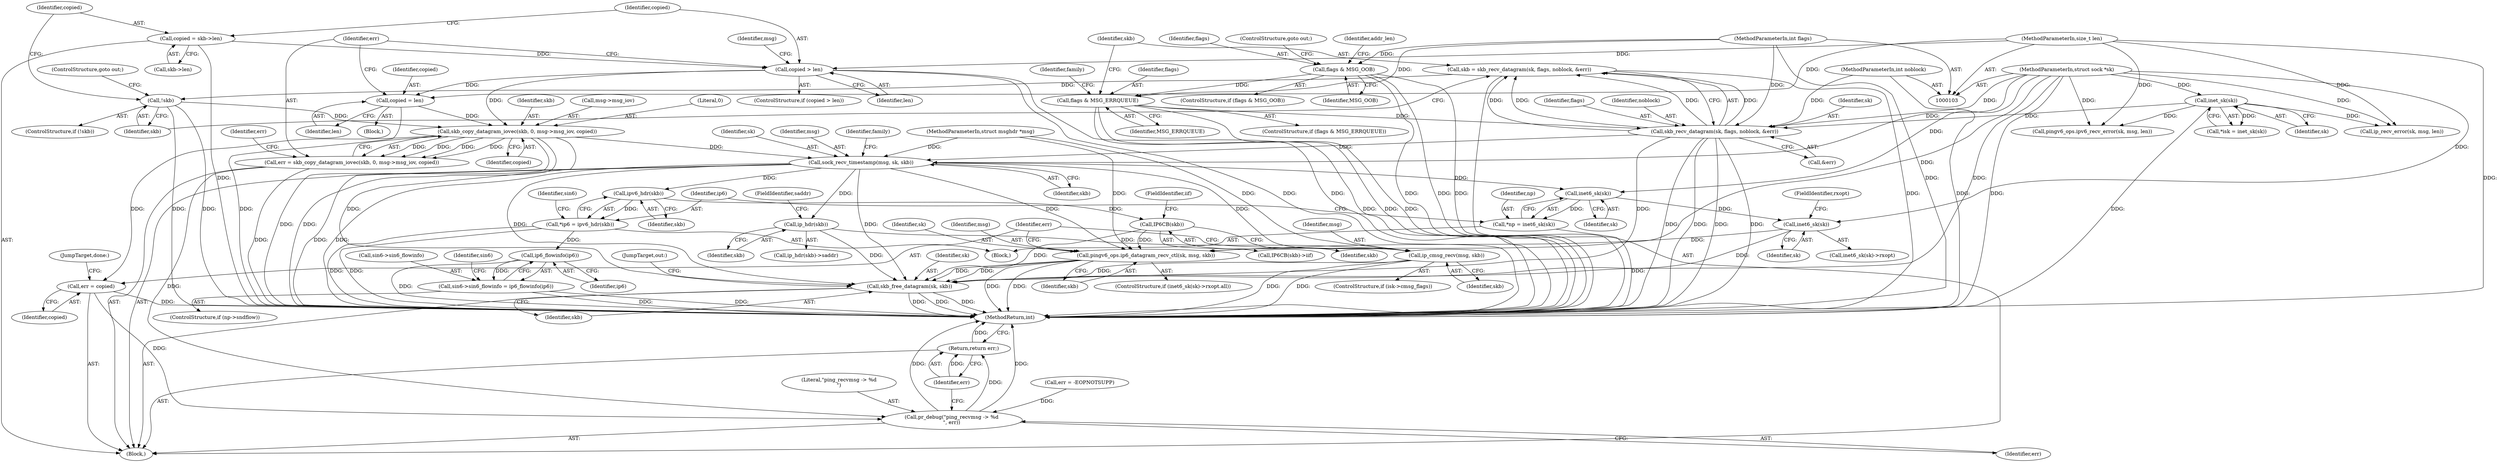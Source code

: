 digraph "0_linux_bceaa90240b6019ed73b49965eac7d167610be69_0@API" {
"1000227" [label="(Call,skb_copy_datagram_iovec(skb, 0, msg->msg_iov, copied))"];
"1000204" [label="(Call,!skb)"];
"1000195" [label="(Call,skb = skb_recv_datagram(sk, flags, noblock, &err))"];
"1000197" [label="(Call,skb_recv_datagram(sk, flags, noblock, &err))"];
"1000115" [label="(Call,inet_sk(sk))"];
"1000105" [label="(MethodParameterIn,struct sock *sk)"];
"1000170" [label="(Call,flags & MSG_ERRQUEUE)"];
"1000139" [label="(Call,flags & MSG_OOB)"];
"1000109" [label="(MethodParameterIn,int flags)"];
"1000108" [label="(MethodParameterIn,int noblock)"];
"1000222" [label="(Call,copied = len)"];
"1000213" [label="(Call,copied > len)"];
"1000207" [label="(Call,copied = skb->len)"];
"1000107" [label="(MethodParameterIn,size_t len)"];
"1000225" [label="(Call,err = skb_copy_datagram_iovec(skb, 0, msg->msg_iov, copied))"];
"1000379" [label="(Call,pr_debug(\"ping_recvmsg -> %d\n\", err))"];
"1000382" [label="(Return,return err;)"];
"1000237" [label="(Call,sock_recv_timestamp(msg, sk, skb))"];
"1000270" [label="(Call,ip_hdr(skb))"];
"1000286" [label="(Call,ip_cmsg_recv(msg, skb))"];
"1000375" [label="(Call,skb_free_datagram(sk, skb))"];
"1000298" [label="(Call,inet6_sk(sk))"];
"1000296" [label="(Call,*np = inet6_sk(sk))"];
"1000360" [label="(Call,inet6_sk(sk))"];
"1000364" [label="(Call,pingv6_ops.ip6_datagram_recv_ctl(sk, msg, skb))"];
"1000303" [label="(Call,ipv6_hdr(skb))"];
"1000301" [label="(Call,*ip6 = ipv6_hdr(skb))"];
"1000342" [label="(Call,ip6_flowinfo(ip6))"];
"1000338" [label="(Call,sin6->sin6_flowinfo = ip6_flowinfo(ip6))"];
"1000354" [label="(Call,IP6CB(skb))"];
"1000371" [label="(Call,err = copied)"];
"1000180" [label="(Call,ip_recv_error(sk, msg, len))"];
"1000141" [label="(Identifier,MSG_OOB)"];
"1000169" [label="(ControlStructure,if (flags & MSG_ERRQUEUE))"];
"1000362" [label="(FieldIdentifier,rxopt)"];
"1000191" [label="(Call,pingv6_ops.ipv6_recv_error(sk, msg, len))"];
"1000233" [label="(Identifier,copied)"];
"1000235" [label="(Identifier,err)"];
"1000140" [label="(Identifier,flags)"];
"1000134" [label="(Call,err = -EOPNOTSUPP)"];
"1000213" [label="(Call,copied > len)"];
"1000374" [label="(JumpTarget,done:)"];
"1000107" [label="(MethodParameterIn,size_t len)"];
"1000203" [label="(ControlStructure,if (!skb))"];
"1000382" [label="(Return,return err;)"];
"1000372" [label="(Identifier,err)"];
"1000212" [label="(ControlStructure,if (copied > len))"];
"1000197" [label="(Call,skb_recv_datagram(sk, flags, noblock, &err))"];
"1000209" [label="(Call,skb->len)"];
"1000269" [label="(Call,ip_hdr(skb)->saddr)"];
"1000361" [label="(Identifier,sk)"];
"1000376" [label="(Identifier,sk)"];
"1000357" [label="(ControlStructure,if (inet6_sk(sk)->rxopt.all))"];
"1000196" [label="(Identifier,skb)"];
"1000288" [label="(Identifier,skb)"];
"1000294" [label="(Block,)"];
"1000343" [label="(Identifier,ip6)"];
"1000214" [label="(Identifier,copied)"];
"1000296" [label="(Call,*np = inet6_sk(sk))"];
"1000208" [label="(Identifier,copied)"];
"1000270" [label="(Call,ip_hdr(skb))"];
"1000379" [label="(Call,pr_debug(\"ping_recvmsg -> %d\n\", err))"];
"1000334" [label="(ControlStructure,if (np->sndflow))"];
"1000298" [label="(Call,inet6_sk(sk))"];
"1000360" [label="(Call,inet6_sk(sk))"];
"1000206" [label="(ControlStructure,goto out;)"];
"1000364" [label="(Call,pingv6_ops.ip6_datagram_recv_ctl(sk, msg, skb))"];
"1000111" [label="(Block,)"];
"1000373" [label="(Identifier,copied)"];
"1000304" [label="(Identifier,skb)"];
"1000198" [label="(Identifier,sk)"];
"1000239" [label="(Identifier,sk)"];
"1000106" [label="(MethodParameterIn,struct msghdr *msg)"];
"1000381" [label="(Identifier,err)"];
"1000227" [label="(Call,skb_copy_datagram_iovec(skb, 0, msg->msg_iov, copied))"];
"1000172" [label="(Identifier,MSG_ERRQUEUE)"];
"1000109" [label="(MethodParameterIn,int flags)"];
"1000230" [label="(Call,msg->msg_iov)"];
"1000142" [label="(ControlStructure,goto out;)"];
"1000365" [label="(Identifier,sk)"];
"1000116" [label="(Identifier,sk)"];
"1000384" [label="(MethodReturn,int)"];
"1000303" [label="(Call,ipv6_hdr(skb))"];
"1000371" [label="(Call,err = copied)"];
"1000375" [label="(Call,skb_free_datagram(sk, skb))"];
"1000342" [label="(Call,ip6_flowinfo(ip6))"];
"1000144" [label="(Identifier,addr_len)"];
"1000380" [label="(Literal,\"ping_recvmsg -> %d\n\")"];
"1000282" [label="(ControlStructure,if (isk->cmsg_flags))"];
"1000377" [label="(Identifier,skb)"];
"1000346" [label="(Identifier,sin6)"];
"1000271" [label="(Identifier,skb)"];
"1000378" [label="(JumpTarget,out:)"];
"1000204" [label="(Call,!skb)"];
"1000287" [label="(Identifier,msg)"];
"1000229" [label="(Literal,0)"];
"1000223" [label="(Identifier,copied)"];
"1000195" [label="(Call,skb = skb_recv_datagram(sk, flags, noblock, &err))"];
"1000301" [label="(Call,*ip6 = ipv6_hdr(skb))"];
"1000339" [label="(Call,sin6->sin6_flowinfo)"];
"1000238" [label="(Identifier,msg)"];
"1000272" [label="(FieldIdentifier,saddr)"];
"1000113" [label="(Call,*isk = inet_sk(sk))"];
"1000199" [label="(Identifier,flags)"];
"1000237" [label="(Call,sock_recv_timestamp(msg, sk, skb))"];
"1000240" [label="(Identifier,skb)"];
"1000224" [label="(Identifier,len)"];
"1000219" [label="(Identifier,msg)"];
"1000201" [label="(Call,&err)"];
"1000338" [label="(Call,sin6->sin6_flowinfo = ip6_flowinfo(ip6))"];
"1000356" [label="(FieldIdentifier,iif)"];
"1000383" [label="(Identifier,err)"];
"1000226" [label="(Identifier,err)"];
"1000222" [label="(Call,copied = len)"];
"1000105" [label="(MethodParameterIn,struct sock *sk)"];
"1000205" [label="(Identifier,skb)"];
"1000176" [label="(Identifier,family)"];
"1000353" [label="(Call,IP6CB(skb)->iif)"];
"1000216" [label="(Block,)"];
"1000367" [label="(Identifier,skb)"];
"1000139" [label="(Call,flags & MSG_OOB)"];
"1000228" [label="(Identifier,skb)"];
"1000215" [label="(Identifier,len)"];
"1000355" [label="(Identifier,skb)"];
"1000243" [label="(Identifier,family)"];
"1000171" [label="(Identifier,flags)"];
"1000200" [label="(Identifier,noblock)"];
"1000225" [label="(Call,err = skb_copy_datagram_iovec(skb, 0, msg->msg_iov, copied))"];
"1000207" [label="(Call,copied = skb->len)"];
"1000302" [label="(Identifier,ip6)"];
"1000299" [label="(Identifier,sk)"];
"1000138" [label="(ControlStructure,if (flags & MSG_OOB))"];
"1000297" [label="(Identifier,np)"];
"1000170" [label="(Call,flags & MSG_ERRQUEUE)"];
"1000108" [label="(MethodParameterIn,int noblock)"];
"1000115" [label="(Call,inet_sk(sk))"];
"1000286" [label="(Call,ip_cmsg_recv(msg, skb))"];
"1000306" [label="(Identifier,sin6)"];
"1000354" [label="(Call,IP6CB(skb))"];
"1000359" [label="(Call,inet6_sk(sk)->rxopt)"];
"1000366" [label="(Identifier,msg)"];
"1000227" -> "1000225"  [label="AST: "];
"1000227" -> "1000233"  [label="CFG: "];
"1000228" -> "1000227"  [label="AST: "];
"1000229" -> "1000227"  [label="AST: "];
"1000230" -> "1000227"  [label="AST: "];
"1000233" -> "1000227"  [label="AST: "];
"1000225" -> "1000227"  [label="CFG: "];
"1000227" -> "1000384"  [label="DDG: "];
"1000227" -> "1000384"  [label="DDG: "];
"1000227" -> "1000225"  [label="DDG: "];
"1000227" -> "1000225"  [label="DDG: "];
"1000227" -> "1000225"  [label="DDG: "];
"1000227" -> "1000225"  [label="DDG: "];
"1000204" -> "1000227"  [label="DDG: "];
"1000222" -> "1000227"  [label="DDG: "];
"1000213" -> "1000227"  [label="DDG: "];
"1000227" -> "1000237"  [label="DDG: "];
"1000227" -> "1000371"  [label="DDG: "];
"1000227" -> "1000375"  [label="DDG: "];
"1000204" -> "1000203"  [label="AST: "];
"1000204" -> "1000205"  [label="CFG: "];
"1000205" -> "1000204"  [label="AST: "];
"1000206" -> "1000204"  [label="CFG: "];
"1000208" -> "1000204"  [label="CFG: "];
"1000204" -> "1000384"  [label="DDG: "];
"1000204" -> "1000384"  [label="DDG: "];
"1000195" -> "1000204"  [label="DDG: "];
"1000195" -> "1000111"  [label="AST: "];
"1000195" -> "1000197"  [label="CFG: "];
"1000196" -> "1000195"  [label="AST: "];
"1000197" -> "1000195"  [label="AST: "];
"1000205" -> "1000195"  [label="CFG: "];
"1000195" -> "1000384"  [label="DDG: "];
"1000197" -> "1000195"  [label="DDG: "];
"1000197" -> "1000195"  [label="DDG: "];
"1000197" -> "1000195"  [label="DDG: "];
"1000197" -> "1000195"  [label="DDG: "];
"1000197" -> "1000201"  [label="CFG: "];
"1000198" -> "1000197"  [label="AST: "];
"1000199" -> "1000197"  [label="AST: "];
"1000200" -> "1000197"  [label="AST: "];
"1000201" -> "1000197"  [label="AST: "];
"1000197" -> "1000384"  [label="DDG: "];
"1000197" -> "1000384"  [label="DDG: "];
"1000197" -> "1000384"  [label="DDG: "];
"1000197" -> "1000384"  [label="DDG: "];
"1000115" -> "1000197"  [label="DDG: "];
"1000105" -> "1000197"  [label="DDG: "];
"1000170" -> "1000197"  [label="DDG: "];
"1000109" -> "1000197"  [label="DDG: "];
"1000108" -> "1000197"  [label="DDG: "];
"1000197" -> "1000237"  [label="DDG: "];
"1000197" -> "1000375"  [label="DDG: "];
"1000115" -> "1000113"  [label="AST: "];
"1000115" -> "1000116"  [label="CFG: "];
"1000116" -> "1000115"  [label="AST: "];
"1000113" -> "1000115"  [label="CFG: "];
"1000115" -> "1000384"  [label="DDG: "];
"1000115" -> "1000113"  [label="DDG: "];
"1000105" -> "1000115"  [label="DDG: "];
"1000115" -> "1000180"  [label="DDG: "];
"1000115" -> "1000191"  [label="DDG: "];
"1000105" -> "1000103"  [label="AST: "];
"1000105" -> "1000384"  [label="DDG: "];
"1000105" -> "1000180"  [label="DDG: "];
"1000105" -> "1000191"  [label="DDG: "];
"1000105" -> "1000237"  [label="DDG: "];
"1000105" -> "1000298"  [label="DDG: "];
"1000105" -> "1000360"  [label="DDG: "];
"1000105" -> "1000364"  [label="DDG: "];
"1000105" -> "1000375"  [label="DDG: "];
"1000170" -> "1000169"  [label="AST: "];
"1000170" -> "1000172"  [label="CFG: "];
"1000171" -> "1000170"  [label="AST: "];
"1000172" -> "1000170"  [label="AST: "];
"1000176" -> "1000170"  [label="CFG: "];
"1000196" -> "1000170"  [label="CFG: "];
"1000170" -> "1000384"  [label="DDG: "];
"1000170" -> "1000384"  [label="DDG: "];
"1000170" -> "1000384"  [label="DDG: "];
"1000139" -> "1000170"  [label="DDG: "];
"1000109" -> "1000170"  [label="DDG: "];
"1000139" -> "1000138"  [label="AST: "];
"1000139" -> "1000141"  [label="CFG: "];
"1000140" -> "1000139"  [label="AST: "];
"1000141" -> "1000139"  [label="AST: "];
"1000142" -> "1000139"  [label="CFG: "];
"1000144" -> "1000139"  [label="CFG: "];
"1000139" -> "1000384"  [label="DDG: "];
"1000139" -> "1000384"  [label="DDG: "];
"1000139" -> "1000384"  [label="DDG: "];
"1000109" -> "1000139"  [label="DDG: "];
"1000109" -> "1000103"  [label="AST: "];
"1000109" -> "1000384"  [label="DDG: "];
"1000108" -> "1000103"  [label="AST: "];
"1000108" -> "1000384"  [label="DDG: "];
"1000222" -> "1000216"  [label="AST: "];
"1000222" -> "1000224"  [label="CFG: "];
"1000223" -> "1000222"  [label="AST: "];
"1000224" -> "1000222"  [label="AST: "];
"1000226" -> "1000222"  [label="CFG: "];
"1000222" -> "1000384"  [label="DDG: "];
"1000213" -> "1000222"  [label="DDG: "];
"1000107" -> "1000222"  [label="DDG: "];
"1000213" -> "1000212"  [label="AST: "];
"1000213" -> "1000215"  [label="CFG: "];
"1000214" -> "1000213"  [label="AST: "];
"1000215" -> "1000213"  [label="AST: "];
"1000219" -> "1000213"  [label="CFG: "];
"1000226" -> "1000213"  [label="CFG: "];
"1000213" -> "1000384"  [label="DDG: "];
"1000213" -> "1000384"  [label="DDG: "];
"1000207" -> "1000213"  [label="DDG: "];
"1000107" -> "1000213"  [label="DDG: "];
"1000207" -> "1000111"  [label="AST: "];
"1000207" -> "1000209"  [label="CFG: "];
"1000208" -> "1000207"  [label="AST: "];
"1000209" -> "1000207"  [label="AST: "];
"1000214" -> "1000207"  [label="CFG: "];
"1000207" -> "1000384"  [label="DDG: "];
"1000107" -> "1000103"  [label="AST: "];
"1000107" -> "1000384"  [label="DDG: "];
"1000107" -> "1000180"  [label="DDG: "];
"1000107" -> "1000191"  [label="DDG: "];
"1000225" -> "1000111"  [label="AST: "];
"1000226" -> "1000225"  [label="AST: "];
"1000235" -> "1000225"  [label="CFG: "];
"1000225" -> "1000384"  [label="DDG: "];
"1000225" -> "1000379"  [label="DDG: "];
"1000379" -> "1000111"  [label="AST: "];
"1000379" -> "1000381"  [label="CFG: "];
"1000380" -> "1000379"  [label="AST: "];
"1000381" -> "1000379"  [label="AST: "];
"1000383" -> "1000379"  [label="CFG: "];
"1000379" -> "1000384"  [label="DDG: "];
"1000379" -> "1000384"  [label="DDG: "];
"1000134" -> "1000379"  [label="DDG: "];
"1000371" -> "1000379"  [label="DDG: "];
"1000379" -> "1000382"  [label="DDG: "];
"1000382" -> "1000111"  [label="AST: "];
"1000382" -> "1000383"  [label="CFG: "];
"1000383" -> "1000382"  [label="AST: "];
"1000384" -> "1000382"  [label="CFG: "];
"1000382" -> "1000384"  [label="DDG: "];
"1000383" -> "1000382"  [label="DDG: "];
"1000237" -> "1000111"  [label="AST: "];
"1000237" -> "1000240"  [label="CFG: "];
"1000238" -> "1000237"  [label="AST: "];
"1000239" -> "1000237"  [label="AST: "];
"1000240" -> "1000237"  [label="AST: "];
"1000243" -> "1000237"  [label="CFG: "];
"1000237" -> "1000384"  [label="DDG: "];
"1000237" -> "1000384"  [label="DDG: "];
"1000106" -> "1000237"  [label="DDG: "];
"1000237" -> "1000270"  [label="DDG: "];
"1000237" -> "1000286"  [label="DDG: "];
"1000237" -> "1000298"  [label="DDG: "];
"1000237" -> "1000303"  [label="DDG: "];
"1000237" -> "1000364"  [label="DDG: "];
"1000237" -> "1000375"  [label="DDG: "];
"1000237" -> "1000375"  [label="DDG: "];
"1000270" -> "1000269"  [label="AST: "];
"1000270" -> "1000271"  [label="CFG: "];
"1000271" -> "1000270"  [label="AST: "];
"1000272" -> "1000270"  [label="CFG: "];
"1000270" -> "1000286"  [label="DDG: "];
"1000270" -> "1000375"  [label="DDG: "];
"1000286" -> "1000282"  [label="AST: "];
"1000286" -> "1000288"  [label="CFG: "];
"1000287" -> "1000286"  [label="AST: "];
"1000288" -> "1000286"  [label="AST: "];
"1000372" -> "1000286"  [label="CFG: "];
"1000286" -> "1000384"  [label="DDG: "];
"1000286" -> "1000384"  [label="DDG: "];
"1000106" -> "1000286"  [label="DDG: "];
"1000286" -> "1000375"  [label="DDG: "];
"1000375" -> "1000111"  [label="AST: "];
"1000375" -> "1000377"  [label="CFG: "];
"1000376" -> "1000375"  [label="AST: "];
"1000377" -> "1000375"  [label="AST: "];
"1000378" -> "1000375"  [label="CFG: "];
"1000375" -> "1000384"  [label="DDG: "];
"1000375" -> "1000384"  [label="DDG: "];
"1000375" -> "1000384"  [label="DDG: "];
"1000364" -> "1000375"  [label="DDG: "];
"1000364" -> "1000375"  [label="DDG: "];
"1000360" -> "1000375"  [label="DDG: "];
"1000354" -> "1000375"  [label="DDG: "];
"1000298" -> "1000296"  [label="AST: "];
"1000298" -> "1000299"  [label="CFG: "];
"1000299" -> "1000298"  [label="AST: "];
"1000296" -> "1000298"  [label="CFG: "];
"1000298" -> "1000296"  [label="DDG: "];
"1000298" -> "1000360"  [label="DDG: "];
"1000296" -> "1000294"  [label="AST: "];
"1000297" -> "1000296"  [label="AST: "];
"1000302" -> "1000296"  [label="CFG: "];
"1000296" -> "1000384"  [label="DDG: "];
"1000360" -> "1000359"  [label="AST: "];
"1000360" -> "1000361"  [label="CFG: "];
"1000361" -> "1000360"  [label="AST: "];
"1000362" -> "1000360"  [label="CFG: "];
"1000360" -> "1000364"  [label="DDG: "];
"1000364" -> "1000357"  [label="AST: "];
"1000364" -> "1000367"  [label="CFG: "];
"1000365" -> "1000364"  [label="AST: "];
"1000366" -> "1000364"  [label="AST: "];
"1000367" -> "1000364"  [label="AST: "];
"1000372" -> "1000364"  [label="CFG: "];
"1000364" -> "1000384"  [label="DDG: "];
"1000364" -> "1000384"  [label="DDG: "];
"1000106" -> "1000364"  [label="DDG: "];
"1000354" -> "1000364"  [label="DDG: "];
"1000303" -> "1000301"  [label="AST: "];
"1000303" -> "1000304"  [label="CFG: "];
"1000304" -> "1000303"  [label="AST: "];
"1000301" -> "1000303"  [label="CFG: "];
"1000303" -> "1000301"  [label="DDG: "];
"1000303" -> "1000354"  [label="DDG: "];
"1000301" -> "1000294"  [label="AST: "];
"1000302" -> "1000301"  [label="AST: "];
"1000306" -> "1000301"  [label="CFG: "];
"1000301" -> "1000384"  [label="DDG: "];
"1000301" -> "1000384"  [label="DDG: "];
"1000301" -> "1000342"  [label="DDG: "];
"1000342" -> "1000338"  [label="AST: "];
"1000342" -> "1000343"  [label="CFG: "];
"1000343" -> "1000342"  [label="AST: "];
"1000338" -> "1000342"  [label="CFG: "];
"1000342" -> "1000384"  [label="DDG: "];
"1000342" -> "1000338"  [label="DDG: "];
"1000338" -> "1000334"  [label="AST: "];
"1000339" -> "1000338"  [label="AST: "];
"1000346" -> "1000338"  [label="CFG: "];
"1000338" -> "1000384"  [label="DDG: "];
"1000338" -> "1000384"  [label="DDG: "];
"1000354" -> "1000353"  [label="AST: "];
"1000354" -> "1000355"  [label="CFG: "];
"1000355" -> "1000354"  [label="AST: "];
"1000356" -> "1000354"  [label="CFG: "];
"1000371" -> "1000111"  [label="AST: "];
"1000371" -> "1000373"  [label="CFG: "];
"1000372" -> "1000371"  [label="AST: "];
"1000373" -> "1000371"  [label="AST: "];
"1000374" -> "1000371"  [label="CFG: "];
"1000371" -> "1000384"  [label="DDG: "];
}
